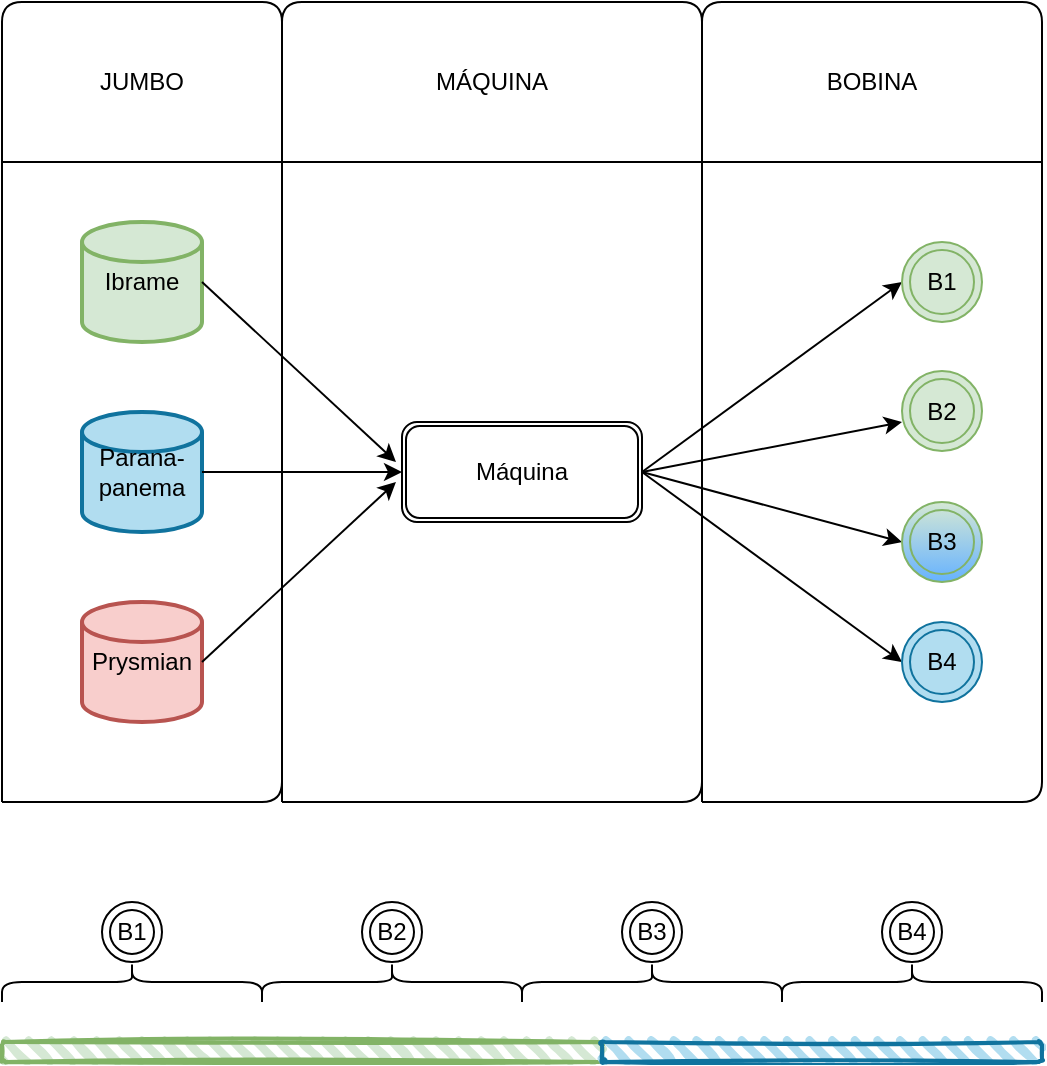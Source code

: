 <mxfile version="15.2.9" type="github">
  <diagram id="-jqlK2HShlDgpVg_5iI9" name="Page-1">
    <mxGraphModel dx="1185" dy="662" grid="1" gridSize="10" guides="1" tooltips="1" connect="1" arrows="1" fold="1" page="1" pageScale="1" pageWidth="827" pageHeight="1169" math="0" shadow="0">
      <root>
        <mxCell id="0" />
        <mxCell id="1" parent="0" />
        <mxCell id="gIoTXyc6dyrSa5WEzEs2-1" value="Ibrame" style="strokeWidth=2;html=1;shape=mxgraph.flowchart.database;whiteSpace=wrap;fillColor=#d5e8d4;strokeColor=#82b366;" vertex="1" parent="1">
          <mxGeometry x="80" y="260" width="60" height="60" as="geometry" />
        </mxCell>
        <mxCell id="gIoTXyc6dyrSa5WEzEs2-2" value="Parana-&lt;br&gt;panema" style="strokeWidth=2;html=1;shape=mxgraph.flowchart.database;whiteSpace=wrap;fillColor=#b1ddf0;strokeColor=#10739e;" vertex="1" parent="1">
          <mxGeometry x="80" y="355" width="60" height="60" as="geometry" />
        </mxCell>
        <mxCell id="gIoTXyc6dyrSa5WEzEs2-4" value="Máquina" style="shape=ext;double=1;rounded=1;whiteSpace=wrap;html=1;" vertex="1" parent="1">
          <mxGeometry x="240" y="360" width="120" height="50" as="geometry" />
        </mxCell>
        <mxCell id="gIoTXyc6dyrSa5WEzEs2-9" value="" style="endArrow=classic;html=1;exitX=1;exitY=0.5;exitDx=0;exitDy=0;exitPerimeter=0;" edge="1" parent="1" source="gIoTXyc6dyrSa5WEzEs2-1">
          <mxGeometry width="50" height="50" relative="1" as="geometry">
            <mxPoint x="410" y="480" as="sourcePoint" />
            <mxPoint x="237" y="380" as="targetPoint" />
          </mxGeometry>
        </mxCell>
        <mxCell id="gIoTXyc6dyrSa5WEzEs2-10" value="" style="endArrow=classic;html=1;exitX=1;exitY=0.5;exitDx=0;exitDy=0;exitPerimeter=0;entryX=0;entryY=0.5;entryDx=0;entryDy=0;" edge="1" parent="1" source="gIoTXyc6dyrSa5WEzEs2-2" target="gIoTXyc6dyrSa5WEzEs2-4">
          <mxGeometry width="50" height="50" relative="1" as="geometry">
            <mxPoint x="150" y="300" as="sourcePoint" />
            <mxPoint x="250" y="395" as="targetPoint" />
          </mxGeometry>
        </mxCell>
        <mxCell id="gIoTXyc6dyrSa5WEzEs2-20" value="" style="endArrow=classic;html=1;exitX=1;exitY=0.5;exitDx=0;exitDy=0;entryX=0;entryY=0.5;entryDx=0;entryDy=0;entryPerimeter=0;" edge="1" parent="1" source="gIoTXyc6dyrSa5WEzEs2-4">
          <mxGeometry width="50" height="50" relative="1" as="geometry">
            <mxPoint x="410" y="480" as="sourcePoint" />
            <mxPoint x="490" y="290" as="targetPoint" />
          </mxGeometry>
        </mxCell>
        <mxCell id="gIoTXyc6dyrSa5WEzEs2-21" value="" style="endArrow=classic;html=1;exitX=1;exitY=0.5;exitDx=0;exitDy=0;entryX=0;entryY=0.5;entryDx=0;entryDy=0;entryPerimeter=0;" edge="1" parent="1" source="gIoTXyc6dyrSa5WEzEs2-4">
          <mxGeometry width="50" height="50" relative="1" as="geometry">
            <mxPoint x="370" y="395" as="sourcePoint" />
            <mxPoint x="490" y="420" as="targetPoint" />
          </mxGeometry>
        </mxCell>
        <mxCell id="gIoTXyc6dyrSa5WEzEs2-22" value="" style="endArrow=classic;html=1;exitX=1;exitY=0.5;exitDx=0;exitDy=0;entryX=0;entryY=0.5;entryDx=0;entryDy=0;entryPerimeter=0;" edge="1" parent="1" source="gIoTXyc6dyrSa5WEzEs2-4">
          <mxGeometry width="50" height="50" relative="1" as="geometry">
            <mxPoint x="380" y="405" as="sourcePoint" />
            <mxPoint x="490" y="360" as="targetPoint" />
          </mxGeometry>
        </mxCell>
        <mxCell id="gIoTXyc6dyrSa5WEzEs2-23" value="" style="endArrow=classic;html=1;exitX=1;exitY=0.5;exitDx=0;exitDy=0;entryX=0;entryY=0.5;entryDx=0;entryDy=0;entryPerimeter=0;" edge="1" parent="1" source="gIoTXyc6dyrSa5WEzEs2-4">
          <mxGeometry width="50" height="50" relative="1" as="geometry">
            <mxPoint x="390" y="415" as="sourcePoint" />
            <mxPoint x="490" y="480" as="targetPoint" />
          </mxGeometry>
        </mxCell>
        <mxCell id="gIoTXyc6dyrSa5WEzEs2-24" value="Prysmian" style="strokeWidth=2;html=1;shape=mxgraph.flowchart.database;whiteSpace=wrap;fillColor=#f8cecc;strokeColor=#b85450;" vertex="1" parent="1">
          <mxGeometry x="80" y="450" width="60" height="60" as="geometry" />
        </mxCell>
        <mxCell id="gIoTXyc6dyrSa5WEzEs2-25" value="" style="endArrow=classic;html=1;exitX=1;exitY=0.5;exitDx=0;exitDy=0;exitPerimeter=0;" edge="1" parent="1" source="gIoTXyc6dyrSa5WEzEs2-24">
          <mxGeometry width="50" height="50" relative="1" as="geometry">
            <mxPoint x="150" y="395" as="sourcePoint" />
            <mxPoint x="237" y="390" as="targetPoint" />
          </mxGeometry>
        </mxCell>
        <mxCell id="gIoTXyc6dyrSa5WEzEs2-27" value="" style="endArrow=none;html=1;" edge="1" parent="1">
          <mxGeometry width="50" height="50" relative="1" as="geometry">
            <mxPoint x="40" y="550" as="sourcePoint" />
            <mxPoint x="40" y="550" as="targetPoint" />
            <Array as="points">
              <mxPoint x="40" y="150" />
              <mxPoint x="180" y="150" />
              <mxPoint x="180" y="550" />
            </Array>
          </mxGeometry>
        </mxCell>
        <mxCell id="gIoTXyc6dyrSa5WEzEs2-29" value="" style="endArrow=none;html=1;" edge="1" parent="1">
          <mxGeometry width="50" height="50" relative="1" as="geometry">
            <mxPoint x="180" y="550" as="sourcePoint" />
            <mxPoint x="180" y="550" as="targetPoint" />
            <Array as="points">
              <mxPoint x="180" y="150" />
              <mxPoint x="390" y="150" />
              <mxPoint x="390" y="550" />
            </Array>
          </mxGeometry>
        </mxCell>
        <mxCell id="gIoTXyc6dyrSa5WEzEs2-30" value="" style="endArrow=none;html=1;" edge="1" parent="1">
          <mxGeometry width="50" height="50" relative="1" as="geometry">
            <mxPoint x="390" y="550" as="sourcePoint" />
            <mxPoint x="390" y="550" as="targetPoint" />
            <Array as="points">
              <mxPoint x="390" y="150" />
              <mxPoint x="560" y="150" />
              <mxPoint x="560" y="550" />
            </Array>
          </mxGeometry>
        </mxCell>
        <mxCell id="gIoTXyc6dyrSa5WEzEs2-31" value="" style="endArrow=none;html=1;" edge="1" parent="1">
          <mxGeometry width="50" height="50" relative="1" as="geometry">
            <mxPoint x="40" y="230" as="sourcePoint" />
            <mxPoint x="560" y="230" as="targetPoint" />
          </mxGeometry>
        </mxCell>
        <mxCell id="gIoTXyc6dyrSa5WEzEs2-32" value="JUMBO" style="text;html=1;strokeColor=none;fillColor=none;align=center;verticalAlign=middle;whiteSpace=wrap;rounded=0;" vertex="1" parent="1">
          <mxGeometry x="85" y="180" width="50" height="20" as="geometry" />
        </mxCell>
        <mxCell id="gIoTXyc6dyrSa5WEzEs2-33" value="MÁQUINA" style="text;html=1;strokeColor=none;fillColor=none;align=center;verticalAlign=middle;whiteSpace=wrap;rounded=0;" vertex="1" parent="1">
          <mxGeometry x="250" y="180" width="70" height="20" as="geometry" />
        </mxCell>
        <mxCell id="gIoTXyc6dyrSa5WEzEs2-34" value="BOBINA" style="text;html=1;strokeColor=none;fillColor=none;align=center;verticalAlign=middle;whiteSpace=wrap;rounded=0;" vertex="1" parent="1">
          <mxGeometry x="440" y="180" width="70" height="20" as="geometry" />
        </mxCell>
        <mxCell id="gIoTXyc6dyrSa5WEzEs2-35" value="B1" style="ellipse;shape=doubleEllipse;whiteSpace=wrap;html=1;aspect=fixed;fillColor=#d5e8d4;strokeColor=#82b366;" vertex="1" parent="1">
          <mxGeometry x="490" y="270" width="40" height="40" as="geometry" />
        </mxCell>
        <mxCell id="gIoTXyc6dyrSa5WEzEs2-36" value="B2" style="ellipse;shape=doubleEllipse;whiteSpace=wrap;html=1;aspect=fixed;fillColor=#d5e8d4;strokeColor=#82b366;" vertex="1" parent="1">
          <mxGeometry x="490" y="334.5" width="40" height="40" as="geometry" />
        </mxCell>
        <mxCell id="gIoTXyc6dyrSa5WEzEs2-37" value="B3" style="ellipse;shape=doubleEllipse;whiteSpace=wrap;html=1;aspect=fixed;fillColor=#d5e8d4;strokeColor=#82b366;gradientDirection=south;gradientColor=#66B2FF;" vertex="1" parent="1">
          <mxGeometry x="490" y="400" width="40" height="40" as="geometry" />
        </mxCell>
        <mxCell id="gIoTXyc6dyrSa5WEzEs2-38" value="B4" style="ellipse;shape=doubleEllipse;whiteSpace=wrap;html=1;aspect=fixed;fillColor=#b1ddf0;strokeColor=#10739e;" vertex="1" parent="1">
          <mxGeometry x="490" y="460" width="40" height="40" as="geometry" />
        </mxCell>
        <mxCell id="gIoTXyc6dyrSa5WEzEs2-39" value="" style="shape=curlyBracket;whiteSpace=wrap;html=1;rounded=1;direction=south;" vertex="1" parent="1">
          <mxGeometry x="40" y="630" width="130" height="20" as="geometry" />
        </mxCell>
        <mxCell id="gIoTXyc6dyrSa5WEzEs2-40" value="" style="shape=curlyBracket;whiteSpace=wrap;html=1;rounded=1;direction=south;" vertex="1" parent="1">
          <mxGeometry x="170" y="630" width="130" height="20" as="geometry" />
        </mxCell>
        <mxCell id="gIoTXyc6dyrSa5WEzEs2-41" value="" style="shape=curlyBracket;whiteSpace=wrap;html=1;rounded=1;direction=south;" vertex="1" parent="1">
          <mxGeometry x="300" y="630" width="130" height="20" as="geometry" />
        </mxCell>
        <mxCell id="gIoTXyc6dyrSa5WEzEs2-42" value="" style="shape=curlyBracket;whiteSpace=wrap;html=1;rounded=1;direction=south;" vertex="1" parent="1">
          <mxGeometry x="430" y="630" width="130" height="20" as="geometry" />
        </mxCell>
        <mxCell id="gIoTXyc6dyrSa5WEzEs2-43" value="B1" style="ellipse;shape=doubleEllipse;whiteSpace=wrap;html=1;aspect=fixed;" vertex="1" parent="1">
          <mxGeometry x="90" y="600" width="30" height="30" as="geometry" />
        </mxCell>
        <mxCell id="gIoTXyc6dyrSa5WEzEs2-44" value="B2" style="ellipse;shape=doubleEllipse;whiteSpace=wrap;html=1;aspect=fixed;" vertex="1" parent="1">
          <mxGeometry x="220" y="600" width="30" height="30" as="geometry" />
        </mxCell>
        <mxCell id="gIoTXyc6dyrSa5WEzEs2-45" value="B3" style="ellipse;shape=doubleEllipse;whiteSpace=wrap;html=1;aspect=fixed;" vertex="1" parent="1">
          <mxGeometry x="350" y="600" width="30" height="30" as="geometry" />
        </mxCell>
        <mxCell id="gIoTXyc6dyrSa5WEzEs2-46" value="B4" style="ellipse;shape=doubleEllipse;whiteSpace=wrap;html=1;aspect=fixed;" vertex="1" parent="1">
          <mxGeometry x="480" y="600" width="30" height="30" as="geometry" />
        </mxCell>
        <mxCell id="gIoTXyc6dyrSa5WEzEs2-47" value="" style="rounded=1;whiteSpace=wrap;html=1;strokeWidth=2;fillWeight=4;hachureGap=8;hachureAngle=45;fillColor=#d5e8d4;sketch=1;strokeColor=#82b366;" vertex="1" parent="1">
          <mxGeometry x="40" y="670" width="300" height="10" as="geometry" />
        </mxCell>
        <mxCell id="gIoTXyc6dyrSa5WEzEs2-48" value="" style="rounded=1;whiteSpace=wrap;html=1;strokeWidth=2;fillWeight=4;hachureGap=8;hachureAngle=45;fillColor=#b1ddf0;sketch=1;strokeColor=#10739e;" vertex="1" parent="1">
          <mxGeometry x="340" y="670" width="220" height="10" as="geometry" />
        </mxCell>
      </root>
    </mxGraphModel>
  </diagram>
</mxfile>
